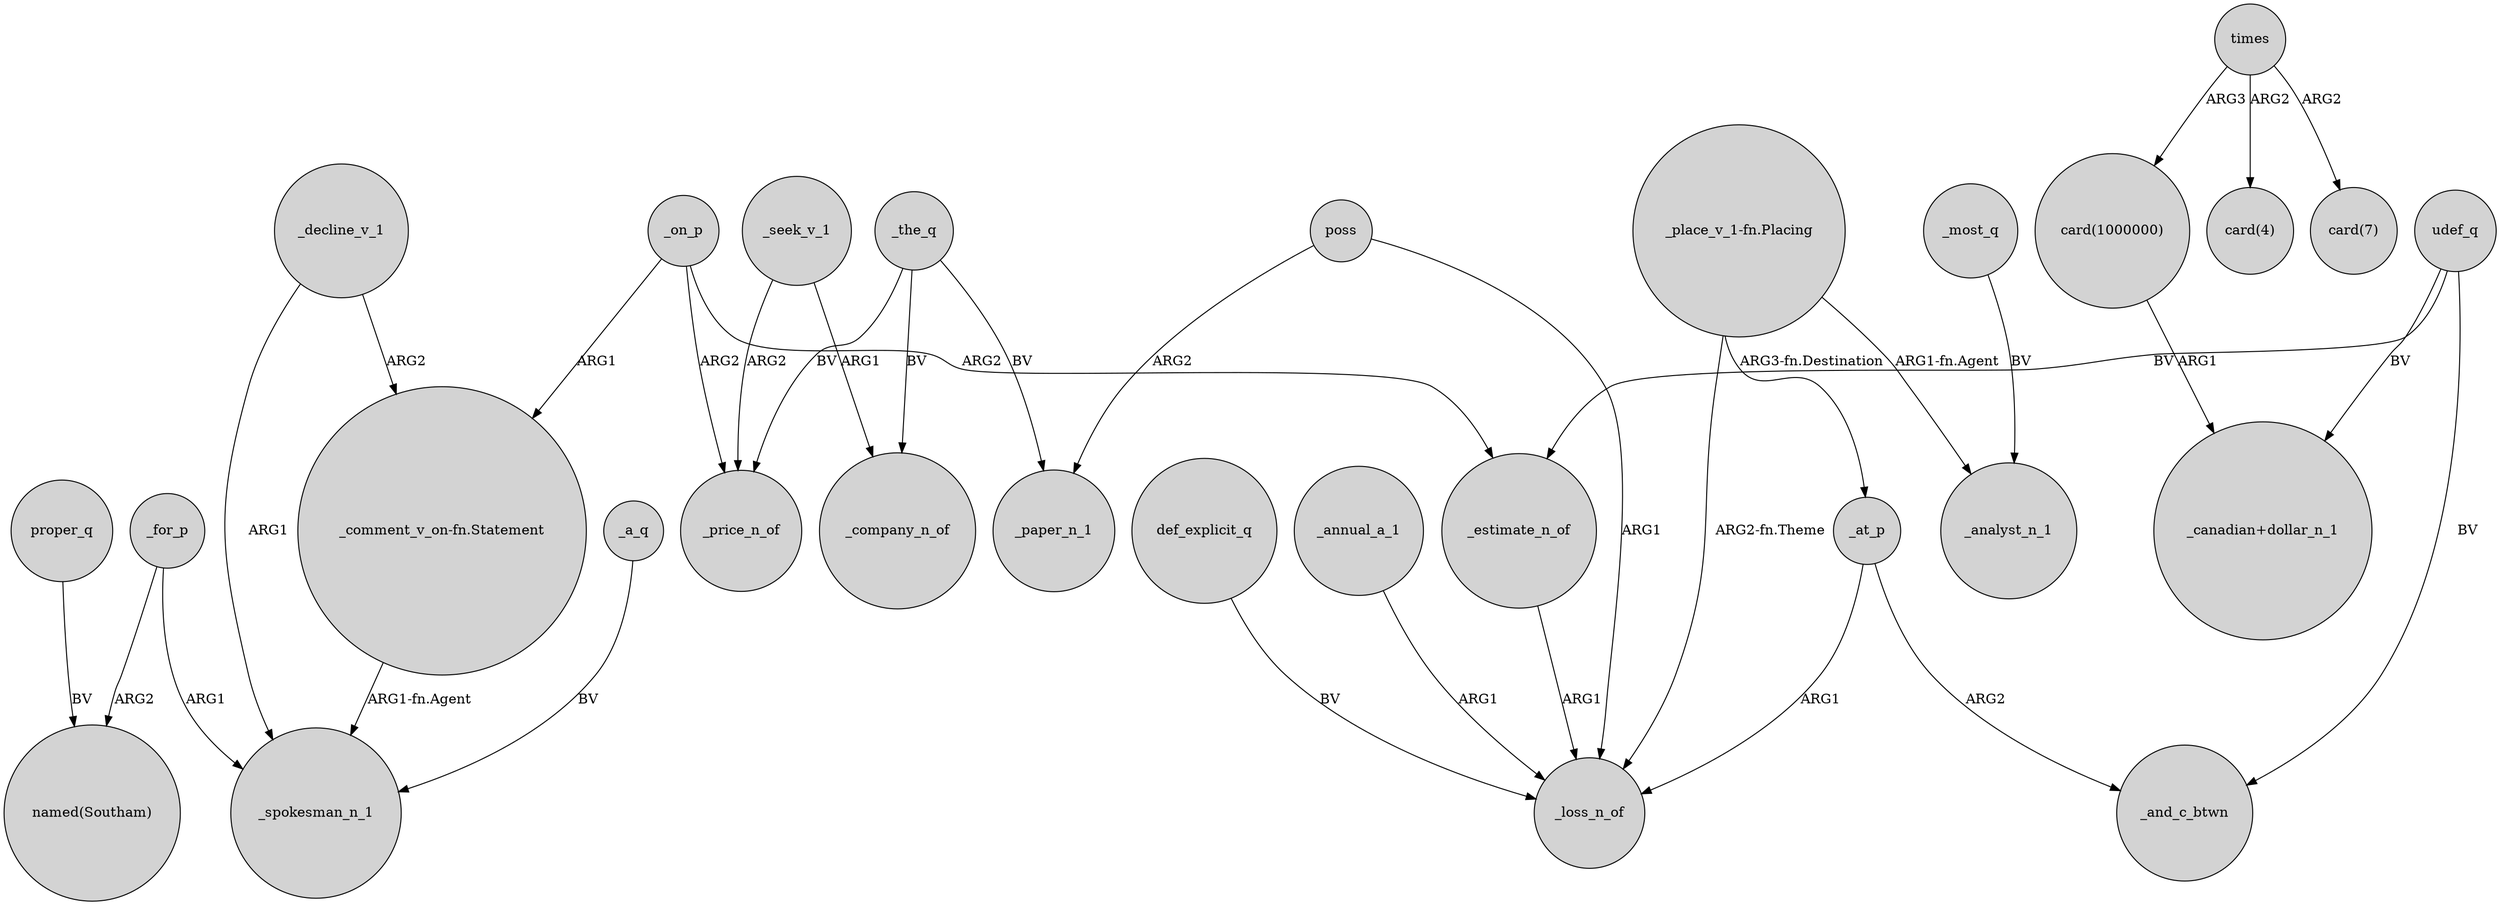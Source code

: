 digraph {
	node [shape=circle style=filled]
	proper_q -> "named(Southam)" [label=BV]
	_for_p -> _spokesman_n_1 [label=ARG1]
	_the_q -> _paper_n_1 [label=BV]
	_at_p -> _loss_n_of [label=ARG1]
	_on_p -> "_comment_v_on-fn.Statement" [label=ARG1]
	_at_p -> _and_c_btwn [label=ARG2]
	"_place_v_1-fn.Placing" -> _analyst_n_1 [label="ARG1-fn.Agent"]
	"_comment_v_on-fn.Statement" -> _spokesman_n_1 [label="ARG1-fn.Agent"]
	def_explicit_q -> _loss_n_of [label=BV]
	_annual_a_1 -> _loss_n_of [label=ARG1]
	udef_q -> "_canadian+dollar_n_1" [label=BV]
	"card(1000000)" -> "_canadian+dollar_n_1" [label=ARG1]
	_the_q -> _price_n_of [label=BV]
	poss -> _loss_n_of [label=ARG1]
	_the_q -> _company_n_of [label=BV]
	_seek_v_1 -> _price_n_of [label=ARG2]
	_decline_v_1 -> "_comment_v_on-fn.Statement" [label=ARG2]
	_decline_v_1 -> _spokesman_n_1 [label=ARG1]
	_for_p -> "named(Southam)" [label=ARG2]
	poss -> _paper_n_1 [label=ARG2]
	"_place_v_1-fn.Placing" -> _loss_n_of [label="ARG2-fn.Theme"]
	times -> "card(4)" [label=ARG2]
	_estimate_n_of -> _loss_n_of [label=ARG1]
	udef_q -> _estimate_n_of [label=BV]
	times -> "card(1000000)" [label=ARG3]
	_seek_v_1 -> _company_n_of [label=ARG1]
	_on_p -> _price_n_of [label=ARG2]
	times -> "card(7)" [label=ARG2]
	_on_p -> _estimate_n_of [label=ARG2]
	"_place_v_1-fn.Placing" -> _at_p [label="ARG3-fn.Destination"]
	_a_q -> _spokesman_n_1 [label=BV]
	udef_q -> _and_c_btwn [label=BV]
	_most_q -> _analyst_n_1 [label=BV]
}
